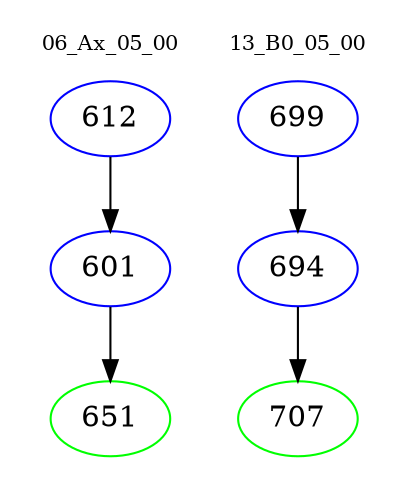 digraph{
subgraph cluster_0 {
color = white
label = "06_Ax_05_00";
fontsize=10;
T0_612 [label="612", color="blue"]
T0_612 -> T0_601 [color="black"]
T0_601 [label="601", color="blue"]
T0_601 -> T0_651 [color="black"]
T0_651 [label="651", color="green"]
}
subgraph cluster_1 {
color = white
label = "13_B0_05_00";
fontsize=10;
T1_699 [label="699", color="blue"]
T1_699 -> T1_694 [color="black"]
T1_694 [label="694", color="blue"]
T1_694 -> T1_707 [color="black"]
T1_707 [label="707", color="green"]
}
}
